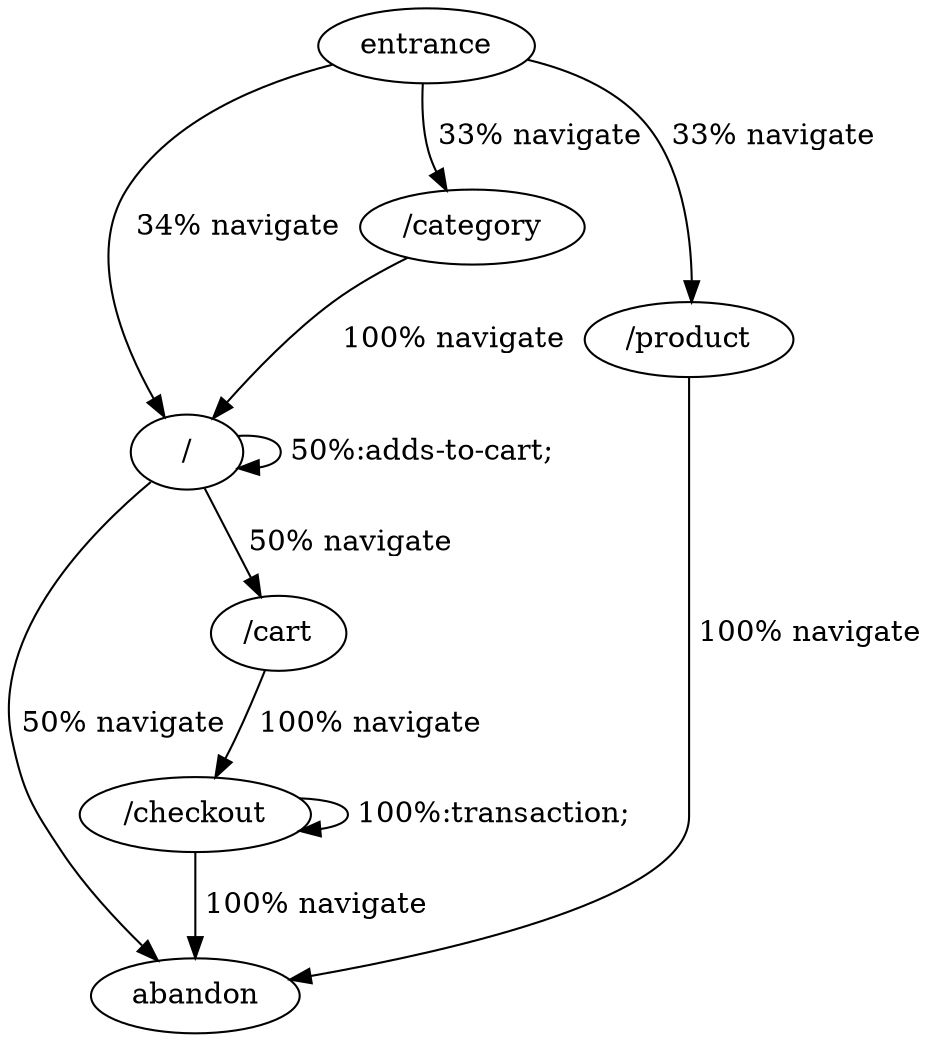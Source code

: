 strict digraph {
  entrance
  "/"
  "/product"
  "/category"
  "/cart"
  abandon
  "/checkout"
  entrance -> "/" [label=" 34% navigate"]
  entrance -> "/product" [label=" 33% navigate"]
  entrance -> "/category" [label=" 33% navigate"]
  "/" -> "/" [label=" 50%:adds-to-cart;"]
  "/" -> "/cart" [label=" 50% navigate"]
  "/" -> abandon [label=" 50% navigate"]
  "/cart" -> "/checkout" [label=" 100% navigate"]
  "/checkout" -> "/checkout" [label=" 100%:transaction;"]
  "/checkout" -> abandon [label=" 100% navigate"]
  "/product" -> abandon [label=" 100% navigate"]
  "/category" -> "/" [label=" 100% navigate"]
}
